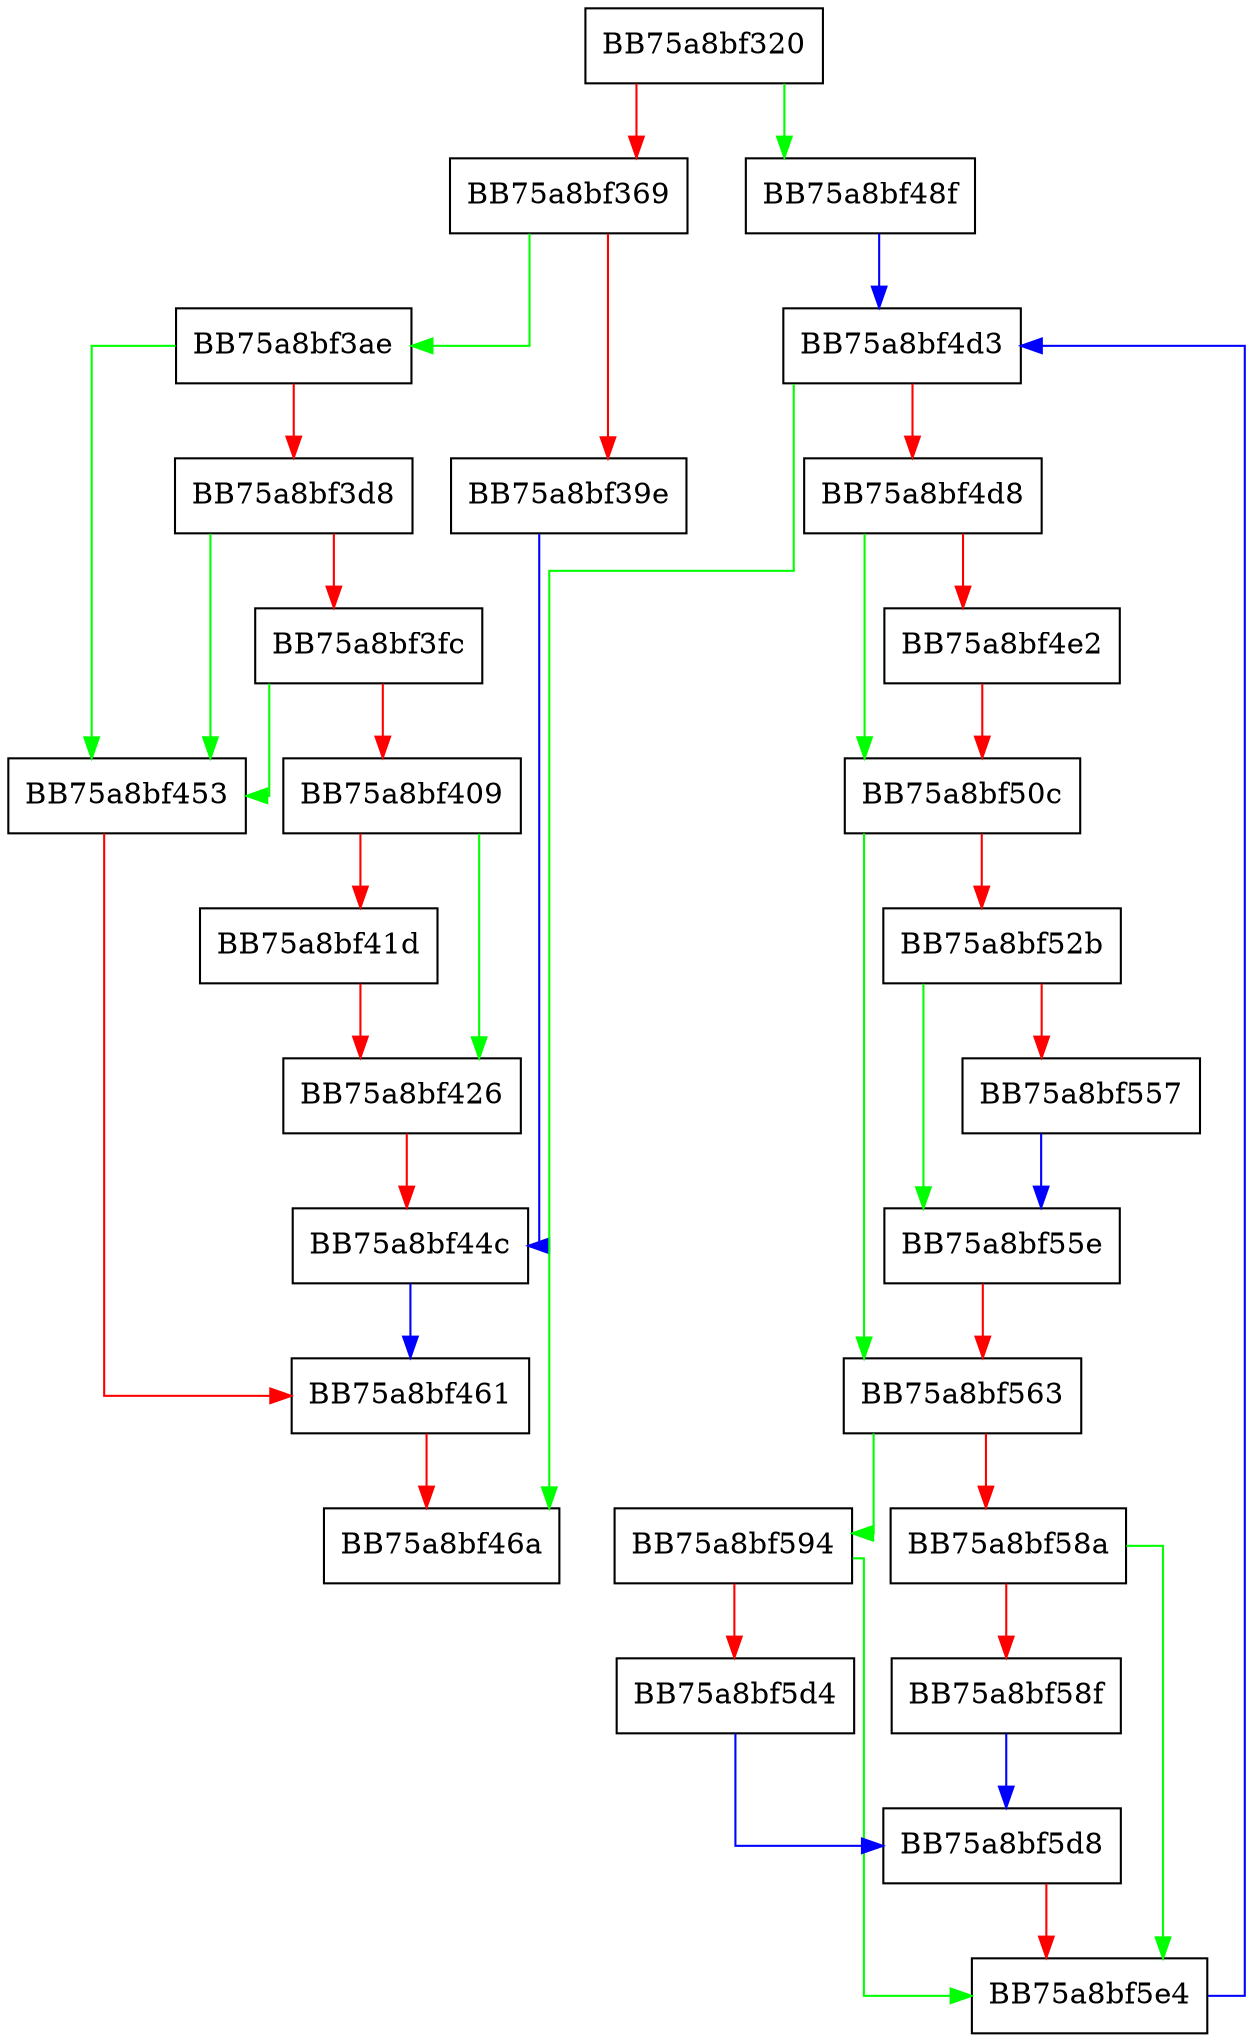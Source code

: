 digraph output_json {
  node [shape="box"];
  graph [splines=ortho];
  BB75a8bf320 -> BB75a8bf48f [color="green"];
  BB75a8bf320 -> BB75a8bf369 [color="red"];
  BB75a8bf369 -> BB75a8bf3ae [color="green"];
  BB75a8bf369 -> BB75a8bf39e [color="red"];
  BB75a8bf39e -> BB75a8bf44c [color="blue"];
  BB75a8bf3ae -> BB75a8bf453 [color="green"];
  BB75a8bf3ae -> BB75a8bf3d8 [color="red"];
  BB75a8bf3d8 -> BB75a8bf453 [color="green"];
  BB75a8bf3d8 -> BB75a8bf3fc [color="red"];
  BB75a8bf3fc -> BB75a8bf453 [color="green"];
  BB75a8bf3fc -> BB75a8bf409 [color="red"];
  BB75a8bf409 -> BB75a8bf426 [color="green"];
  BB75a8bf409 -> BB75a8bf41d [color="red"];
  BB75a8bf41d -> BB75a8bf426 [color="red"];
  BB75a8bf426 -> BB75a8bf44c [color="red"];
  BB75a8bf44c -> BB75a8bf461 [color="blue"];
  BB75a8bf453 -> BB75a8bf461 [color="red"];
  BB75a8bf461 -> BB75a8bf46a [color="red"];
  BB75a8bf48f -> BB75a8bf4d3 [color="blue"];
  BB75a8bf4d3 -> BB75a8bf46a [color="green"];
  BB75a8bf4d3 -> BB75a8bf4d8 [color="red"];
  BB75a8bf4d8 -> BB75a8bf50c [color="green"];
  BB75a8bf4d8 -> BB75a8bf4e2 [color="red"];
  BB75a8bf4e2 -> BB75a8bf50c [color="red"];
  BB75a8bf50c -> BB75a8bf563 [color="green"];
  BB75a8bf50c -> BB75a8bf52b [color="red"];
  BB75a8bf52b -> BB75a8bf55e [color="green"];
  BB75a8bf52b -> BB75a8bf557 [color="red"];
  BB75a8bf557 -> BB75a8bf55e [color="blue"];
  BB75a8bf55e -> BB75a8bf563 [color="red"];
  BB75a8bf563 -> BB75a8bf594 [color="green"];
  BB75a8bf563 -> BB75a8bf58a [color="red"];
  BB75a8bf58a -> BB75a8bf5e4 [color="green"];
  BB75a8bf58a -> BB75a8bf58f [color="red"];
  BB75a8bf58f -> BB75a8bf5d8 [color="blue"];
  BB75a8bf594 -> BB75a8bf5e4 [color="green"];
  BB75a8bf594 -> BB75a8bf5d4 [color="red"];
  BB75a8bf5d4 -> BB75a8bf5d8 [color="blue"];
  BB75a8bf5d8 -> BB75a8bf5e4 [color="red"];
  BB75a8bf5e4 -> BB75a8bf4d3 [color="blue"];
}